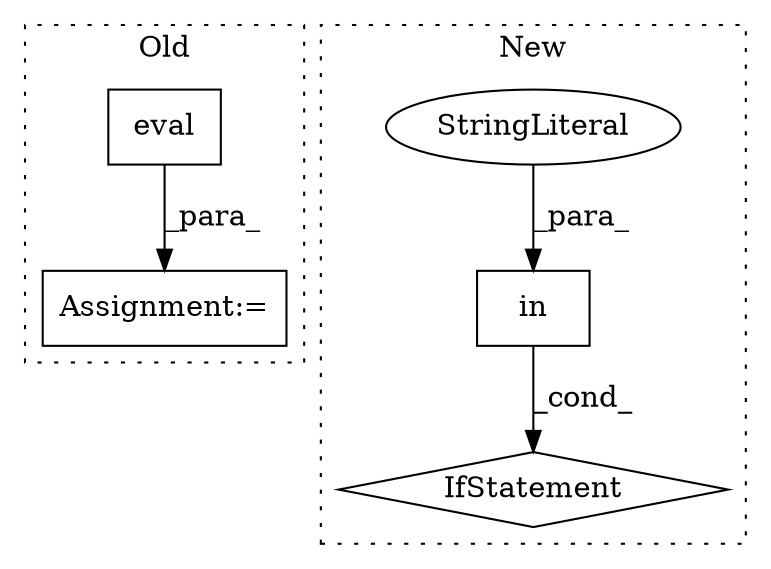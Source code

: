 digraph G {
subgraph cluster0 {
1 [label="eval" a="32" s="3953,4002" l="5,1" shape="box"];
5 [label="Assignment:=" a="7" s="3952" l="1" shape="box"];
label = "Old";
style="dotted";
}
subgraph cluster1 {
2 [label="in" a="105" s="4540" l="35" shape="box"];
3 [label="IfStatement" a="25" s="4532,4575" l="8,2" shape="diamond"];
4 [label="StringLiteral" a="45" s="4540" l="16" shape="ellipse"];
label = "New";
style="dotted";
}
1 -> 5 [label="_para_"];
2 -> 3 [label="_cond_"];
4 -> 2 [label="_para_"];
}
